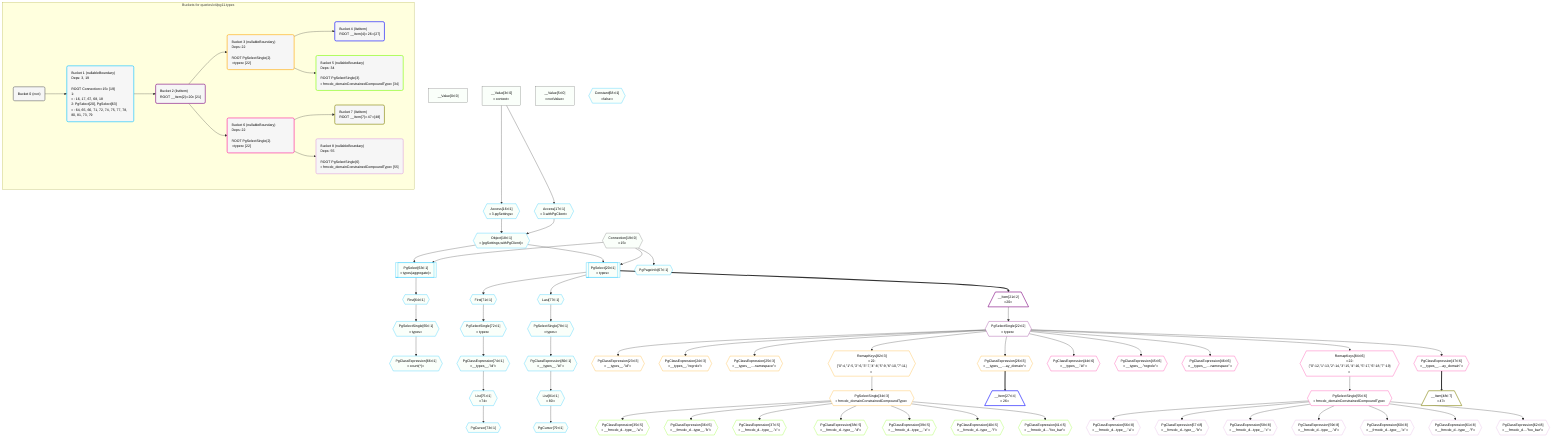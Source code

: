 %%{init: {'themeVariables': { 'fontSize': '12px'}}}%%
graph TD
    classDef path fill:#eee,stroke:#000,color:#000
    classDef plan fill:#fff,stroke-width:1px,color:#000
    classDef itemplan fill:#fff,stroke-width:2px,color:#000
    classDef unbatchedplan fill:#dff,stroke-width:1px,color:#000
    classDef sideeffectplan fill:#fcc,stroke-width:2px,color:#000
    classDef bucket fill:#f6f6f6,color:#000,stroke-width:2px,text-align:left


    %% plan dependencies
    __Value0["__Value[0∈0]"]:::plan
    __Value3["__Value[3∈0]<br />ᐸcontextᐳ"]:::plan
    __Value5["__Value[5∈0]<br />ᐸrootValueᐳ"]:::plan
    Connection19{{"Connection[19∈0]<br />ᐸ15ᐳ"}}:::plan
    Object18{{"Object[18∈1]<br />ᐸ{pgSettings,withPgClient}ᐳ"}}:::plan
    Access16{{"Access[16∈1]<br />ᐸ3.pgSettingsᐳ"}}:::plan
    Access17{{"Access[17∈1]<br />ᐸ3.withPgClientᐳ"}}:::plan
    Access16 & Access17 --> Object18
    PgSelect20[["PgSelect[20∈1]<br />ᐸtypesᐳ"]]:::plan
    Object18 & Connection19 --> PgSelect20
    PgSelect63[["PgSelect[63∈1]<br />ᐸtypes(aggregate)ᐳ"]]:::plan
    Object18 & Connection19 --> PgSelect63
    __Value3 --> Access16
    __Value3 --> Access17
    First64{{"First[64∈1]"}}:::plan
    PgSelect63 --> First64
    PgSelectSingle65{{"PgSelectSingle[65∈1]<br />ᐸtypesᐳ"}}:::plan
    First64 --> PgSelectSingle65
    PgClassExpression66{{"PgClassExpression[66∈1]<br />ᐸcount(*)ᐳ"}}:::plan
    PgSelectSingle65 --> PgClassExpression66
    PgPageInfo67{{"PgPageInfo[67∈1]"}}:::plan
    Connection19 --> PgPageInfo67
    First71{{"First[71∈1]"}}:::plan
    PgSelect20 --> First71
    PgSelectSingle72{{"PgSelectSingle[72∈1]<br />ᐸtypesᐳ"}}:::plan
    First71 --> PgSelectSingle72
    PgCursor73{{"PgCursor[73∈1]"}}:::plan
    List75{{"List[75∈1]<br />ᐸ74ᐳ"}}:::plan
    List75 --> PgCursor73
    PgClassExpression74{{"PgClassExpression[74∈1]<br />ᐸ__types__.”id”ᐳ"}}:::plan
    PgSelectSingle72 --> PgClassExpression74
    PgClassExpression74 --> List75
    Last77{{"Last[77∈1]"}}:::plan
    PgSelect20 --> Last77
    PgSelectSingle78{{"PgSelectSingle[78∈1]<br />ᐸtypesᐳ"}}:::plan
    Last77 --> PgSelectSingle78
    PgCursor79{{"PgCursor[79∈1]"}}:::plan
    List81{{"List[81∈1]<br />ᐸ80ᐳ"}}:::plan
    List81 --> PgCursor79
    PgClassExpression80{{"PgClassExpression[80∈1]<br />ᐸ__types__.”id”ᐳ"}}:::plan
    PgSelectSingle78 --> PgClassExpression80
    PgClassExpression80 --> List81
    Constant68{{"Constant[68∈1]<br />ᐸfalseᐳ"}}:::plan
    __Item21[/"__Item[21∈2]<br />ᐸ20ᐳ"\]:::itemplan
    PgSelect20 ==> __Item21
    PgSelectSingle22{{"PgSelectSingle[22∈2]<br />ᐸtypesᐳ"}}:::plan
    __Item21 --> PgSelectSingle22
    PgClassExpression23{{"PgClassExpression[23∈3]<br />ᐸ__types__.”id”ᐳ"}}:::plan
    PgSelectSingle22 --> PgClassExpression23
    PgClassExpression24{{"PgClassExpression[24∈3]<br />ᐸ__types__.”regrole”ᐳ"}}:::plan
    PgSelectSingle22 --> PgClassExpression24
    PgClassExpression25{{"PgClassExpression[25∈3]<br />ᐸ__types__....namespace”ᐳ"}}:::plan
    PgSelectSingle22 --> PgClassExpression25
    PgClassExpression26{{"PgClassExpression[26∈3]<br />ᐸ__types__....ay_domain”ᐳ"}}:::plan
    PgSelectSingle22 --> PgClassExpression26
    PgSelectSingle34{{"PgSelectSingle[34∈3]<br />ᐸfrmcdc_domainConstrainedCompoundTypeᐳ"}}:::plan
    RemapKeys82{{"RemapKeys[82∈3]<br />ᐸ22:{”0”:4,”1”:5,”2”:6,”3”:7,”4”:8,”5”:9,”6”:10,”7”:11}ᐳ"}}:::plan
    RemapKeys82 --> PgSelectSingle34
    PgSelectSingle22 --> RemapKeys82
    __Item27[/"__Item[27∈4]<br />ᐸ26ᐳ"\]:::itemplan
    PgClassExpression26 ==> __Item27
    PgClassExpression35{{"PgClassExpression[35∈5]<br />ᐸ__frmcdc_d...type__.”a”ᐳ"}}:::plan
    PgSelectSingle34 --> PgClassExpression35
    PgClassExpression36{{"PgClassExpression[36∈5]<br />ᐸ__frmcdc_d...type__.”b”ᐳ"}}:::plan
    PgSelectSingle34 --> PgClassExpression36
    PgClassExpression37{{"PgClassExpression[37∈5]<br />ᐸ__frmcdc_d...type__.”c”ᐳ"}}:::plan
    PgSelectSingle34 --> PgClassExpression37
    PgClassExpression38{{"PgClassExpression[38∈5]<br />ᐸ__frmcdc_d...type__.”d”ᐳ"}}:::plan
    PgSelectSingle34 --> PgClassExpression38
    PgClassExpression39{{"PgClassExpression[39∈5]<br />ᐸ__frmcdc_d...type__.”e”ᐳ"}}:::plan
    PgSelectSingle34 --> PgClassExpression39
    PgClassExpression40{{"PgClassExpression[40∈5]<br />ᐸ__frmcdc_d...type__.”f”ᐳ"}}:::plan
    PgSelectSingle34 --> PgClassExpression40
    PgClassExpression41{{"PgClassExpression[41∈5]<br />ᐸ__frmcdc_d....”foo_bar”ᐳ"}}:::plan
    PgSelectSingle34 --> PgClassExpression41
    PgClassExpression44{{"PgClassExpression[44∈6]<br />ᐸ__types__.”id”ᐳ"}}:::plan
    PgSelectSingle22 --> PgClassExpression44
    PgClassExpression45{{"PgClassExpression[45∈6]<br />ᐸ__types__.”regrole”ᐳ"}}:::plan
    PgSelectSingle22 --> PgClassExpression45
    PgClassExpression46{{"PgClassExpression[46∈6]<br />ᐸ__types__....namespace”ᐳ"}}:::plan
    PgSelectSingle22 --> PgClassExpression46
    PgClassExpression47{{"PgClassExpression[47∈6]<br />ᐸ__types__....ay_domain”ᐳ"}}:::plan
    PgSelectSingle22 --> PgClassExpression47
    PgSelectSingle55{{"PgSelectSingle[55∈6]<br />ᐸfrmcdc_domainConstrainedCompoundTypeᐳ"}}:::plan
    RemapKeys84{{"RemapKeys[84∈6]<br />ᐸ22:{”0”:12,”1”:13,”2”:14,”3”:15,”4”:16,”5”:17,”6”:18,”7”:19}ᐳ"}}:::plan
    RemapKeys84 --> PgSelectSingle55
    PgSelectSingle22 --> RemapKeys84
    __Item48[/"__Item[48∈7]<br />ᐸ47ᐳ"\]:::itemplan
    PgClassExpression47 ==> __Item48
    PgClassExpression56{{"PgClassExpression[56∈8]<br />ᐸ__frmcdc_d...type__.”a”ᐳ"}}:::plan
    PgSelectSingle55 --> PgClassExpression56
    PgClassExpression57{{"PgClassExpression[57∈8]<br />ᐸ__frmcdc_d...type__.”b”ᐳ"}}:::plan
    PgSelectSingle55 --> PgClassExpression57
    PgClassExpression58{{"PgClassExpression[58∈8]<br />ᐸ__frmcdc_d...type__.”c”ᐳ"}}:::plan
    PgSelectSingle55 --> PgClassExpression58
    PgClassExpression59{{"PgClassExpression[59∈8]<br />ᐸ__frmcdc_d...type__.”d”ᐳ"}}:::plan
    PgSelectSingle55 --> PgClassExpression59
    PgClassExpression60{{"PgClassExpression[60∈8]<br />ᐸ__frmcdc_d...type__.”e”ᐳ"}}:::plan
    PgSelectSingle55 --> PgClassExpression60
    PgClassExpression61{{"PgClassExpression[61∈8]<br />ᐸ__frmcdc_d...type__.”f”ᐳ"}}:::plan
    PgSelectSingle55 --> PgClassExpression61
    PgClassExpression62{{"PgClassExpression[62∈8]<br />ᐸ__frmcdc_d....”foo_bar”ᐳ"}}:::plan
    PgSelectSingle55 --> PgClassExpression62

    %% define steps

    subgraph "Buckets for queries/v4/pg11.types"
    Bucket0("Bucket 0 (root)"):::bucket
    classDef bucket0 stroke:#696969
    class Bucket0,__Value0,__Value3,__Value5,Connection19 bucket0
    Bucket1("Bucket 1 (nullableBoundary)<br />Deps: 3, 19<br /><br />ROOT Connectionᐸ15ᐳ[19]<br />1: <br />ᐳ: 16, 17, 67, 68, 18<br />2: PgSelect[20], PgSelect[63]<br />ᐳ: 64, 65, 66, 71, 72, 74, 75, 77, 78, 80, 81, 73, 79"):::bucket
    classDef bucket1 stroke:#00bfff
    class Bucket1,Access16,Access17,Object18,PgSelect20,PgSelect63,First64,PgSelectSingle65,PgClassExpression66,PgPageInfo67,Constant68,First71,PgSelectSingle72,PgCursor73,PgClassExpression74,List75,Last77,PgSelectSingle78,PgCursor79,PgClassExpression80,List81 bucket1
    Bucket2("Bucket 2 (listItem)<br />ROOT __Item{2}ᐸ20ᐳ[21]"):::bucket
    classDef bucket2 stroke:#7f007f
    class Bucket2,__Item21,PgSelectSingle22 bucket2
    Bucket3("Bucket 3 (nullableBoundary)<br />Deps: 22<br /><br />ROOT PgSelectSingle{2}ᐸtypesᐳ[22]"):::bucket
    classDef bucket3 stroke:#ffa500
    class Bucket3,PgClassExpression23,PgClassExpression24,PgClassExpression25,PgClassExpression26,PgSelectSingle34,RemapKeys82 bucket3
    Bucket4("Bucket 4 (listItem)<br />ROOT __Item{4}ᐸ26ᐳ[27]"):::bucket
    classDef bucket4 stroke:#0000ff
    class Bucket4,__Item27 bucket4
    Bucket5("Bucket 5 (nullableBoundary)<br />Deps: 34<br /><br />ROOT PgSelectSingle{3}ᐸfrmcdc_domainConstrainedCompoundTypeᐳ[34]"):::bucket
    classDef bucket5 stroke:#7fff00
    class Bucket5,PgClassExpression35,PgClassExpression36,PgClassExpression37,PgClassExpression38,PgClassExpression39,PgClassExpression40,PgClassExpression41 bucket5
    Bucket6("Bucket 6 (nullableBoundary)<br />Deps: 22<br /><br />ROOT PgSelectSingle{2}ᐸtypesᐳ[22]"):::bucket
    classDef bucket6 stroke:#ff1493
    class Bucket6,PgClassExpression44,PgClassExpression45,PgClassExpression46,PgClassExpression47,PgSelectSingle55,RemapKeys84 bucket6
    Bucket7("Bucket 7 (listItem)<br />ROOT __Item{7}ᐸ47ᐳ[48]"):::bucket
    classDef bucket7 stroke:#808000
    class Bucket7,__Item48 bucket7
    Bucket8("Bucket 8 (nullableBoundary)<br />Deps: 55<br /><br />ROOT PgSelectSingle{6}ᐸfrmcdc_domainConstrainedCompoundTypeᐳ[55]"):::bucket
    classDef bucket8 stroke:#dda0dd
    class Bucket8,PgClassExpression56,PgClassExpression57,PgClassExpression58,PgClassExpression59,PgClassExpression60,PgClassExpression61,PgClassExpression62 bucket8
    Bucket0 --> Bucket1
    Bucket1 --> Bucket2
    Bucket2 --> Bucket3 & Bucket6
    Bucket3 --> Bucket4 & Bucket5
    Bucket6 --> Bucket7 & Bucket8
    classDef unary fill:#fafffa,borderWidth:8px
    class __Value0,__Value3,__Value5,Connection19,Object18,PgSelect20,PgSelect63,Access16,Access17,First64,PgSelectSingle65,PgClassExpression66,PgPageInfo67,First71,PgSelectSingle72,PgCursor73,PgClassExpression74,List75,Last77,PgSelectSingle78,PgCursor79,PgClassExpression80,List81,Constant68 unary
    end